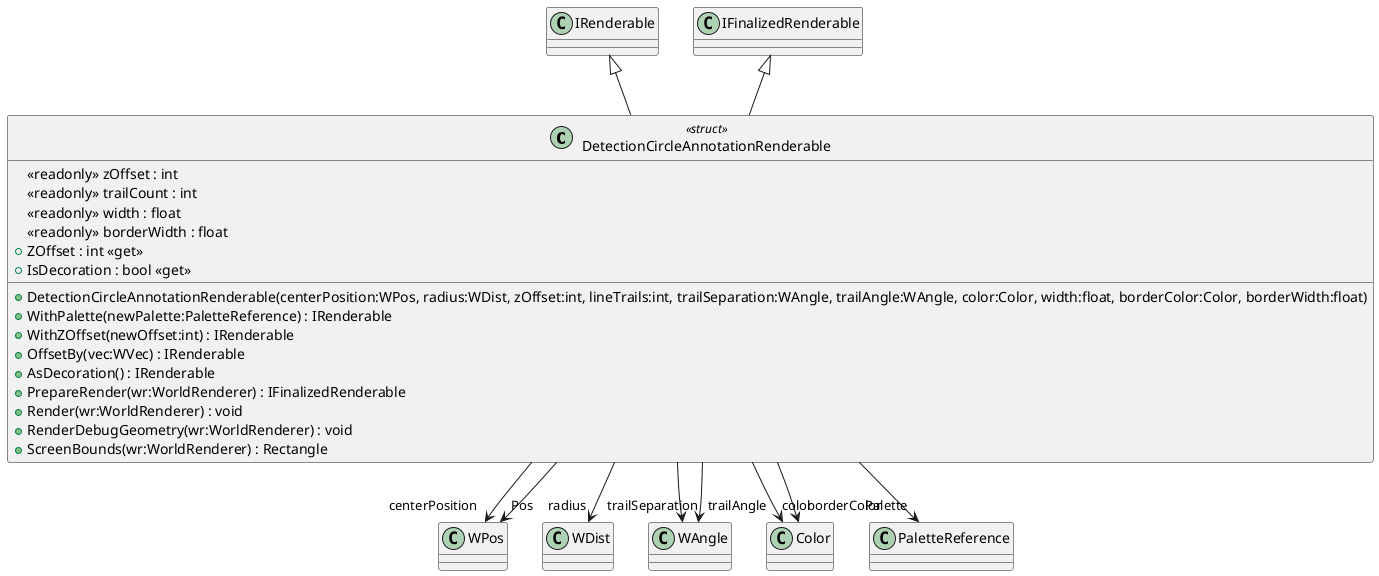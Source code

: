 @startuml
class DetectionCircleAnnotationRenderable <<struct>> {
    <<readonly>> zOffset : int
    <<readonly>> trailCount : int
    <<readonly>> width : float
    <<readonly>> borderWidth : float
    + DetectionCircleAnnotationRenderable(centerPosition:WPos, radius:WDist, zOffset:int, lineTrails:int, trailSeparation:WAngle, trailAngle:WAngle, color:Color, width:float, borderColor:Color, borderWidth:float)
    + ZOffset : int <<get>>
    + IsDecoration : bool <<get>>
    + WithPalette(newPalette:PaletteReference) : IRenderable
    + WithZOffset(newOffset:int) : IRenderable
    + OffsetBy(vec:WVec) : IRenderable
    + AsDecoration() : IRenderable
    + PrepareRender(wr:WorldRenderer) : IFinalizedRenderable
    + Render(wr:WorldRenderer) : void
    + RenderDebugGeometry(wr:WorldRenderer) : void
    + ScreenBounds(wr:WorldRenderer) : Rectangle
}
IRenderable <|-- DetectionCircleAnnotationRenderable
IFinalizedRenderable <|-- DetectionCircleAnnotationRenderable
DetectionCircleAnnotationRenderable --> "centerPosition" WPos
DetectionCircleAnnotationRenderable --> "radius" WDist
DetectionCircleAnnotationRenderable --> "trailSeparation" WAngle
DetectionCircleAnnotationRenderable --> "trailAngle" WAngle
DetectionCircleAnnotationRenderable --> "color" Color
DetectionCircleAnnotationRenderable --> "borderColor" Color
DetectionCircleAnnotationRenderable --> "Pos" WPos
DetectionCircleAnnotationRenderable --> "Palette" PaletteReference
@enduml
